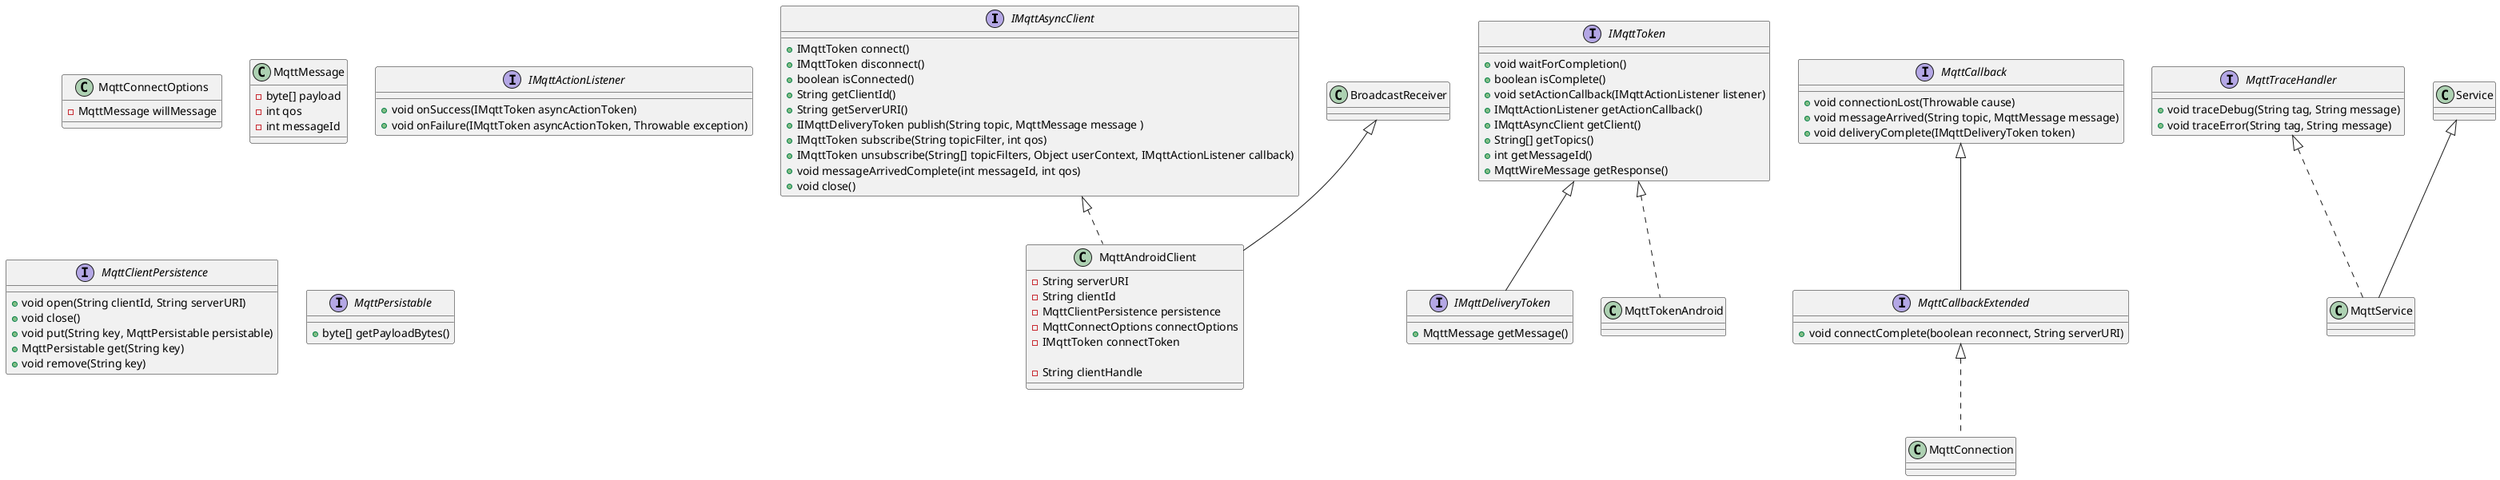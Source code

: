 @startuml

interface IMqttAsyncClient {
+IMqttToken connect()
+IMqttToken disconnect()
+boolean isConnected()
+String getClientId()
+String getServerURI()
+IIMqttDeliveryToken publish(String topic, MqttMessage message )
+IMqttToken subscribe(String topicFilter, int qos)
+IMqttToken unsubscribe(String[] topicFilters, Object userContext, IMqttActionListener callback)
+void messageArrivedComplete(int messageId, int qos)
+void close()
}

class MqttConnectOptions {
-MqttMessage willMessage
}

class MqttMessage {
-byte[] payload
-int qos
-int messageId
}

interface IMqttToken {
+void waitForCompletion()
+boolean isComplete()
+void setActionCallback(IMqttActionListener listener)
+IMqttActionListener getActionCallback()
+IMqttAsyncClient getClient()
+String[] getTopics()
+int getMessageId()
+MqttWireMessage getResponse()
}

interface IMqttDeliveryToken {
+MqttMessage getMessage()
}

interface IMqttActionListener {
+void onSuccess(IMqttToken asyncActionToken)
+void onFailure(IMqttToken asyncActionToken, Throwable exception)
}

interface MqttCallback {
+ void connectionLost(Throwable cause)
+void messageArrived(String topic, MqttMessage message)
+void deliveryComplete(IMqttDeliveryToken token)
}

class MqttAndroidClient {
-String serverURI
-String clientId
-MqttClientPersistence persistence
-MqttConnectOptions connectOptions
-IMqttToken connectToken

-String clientHandle
}

interface MqttTraceHandler {
+void traceDebug(String tag, String message)
+void traceError(String tag, String message)
}

class MqttService {

}

interface MqttClientPersistence {
+void open(String clientId, String serverURI)
+void close()
+void put(String key, MqttPersistable persistable)
+MqttPersistable get(String key)
+void remove(String key)
}

interface MqttPersistable {
+byte[] getPayloadBytes()
}

class MqttTokenAndroid {

}

class MqttConnection {

}

interface MqttCallbackExtended {
+void connectComplete(boolean reconnect, String serverURI)
}

IMqttToken <|-- IMqttDeliveryToken

BroadcastReceiver <|-- MqttAndroidClient
IMqttAsyncClient <|.. MqttAndroidClient

Service <|-- MqttService
MqttTraceHandler <|.. MqttService

IMqttToken <|.. MqttTokenAndroid

MqttCallback <|-- MqttCallbackExtended

MqttCallbackExtended <|.. MqttConnection
@enduml